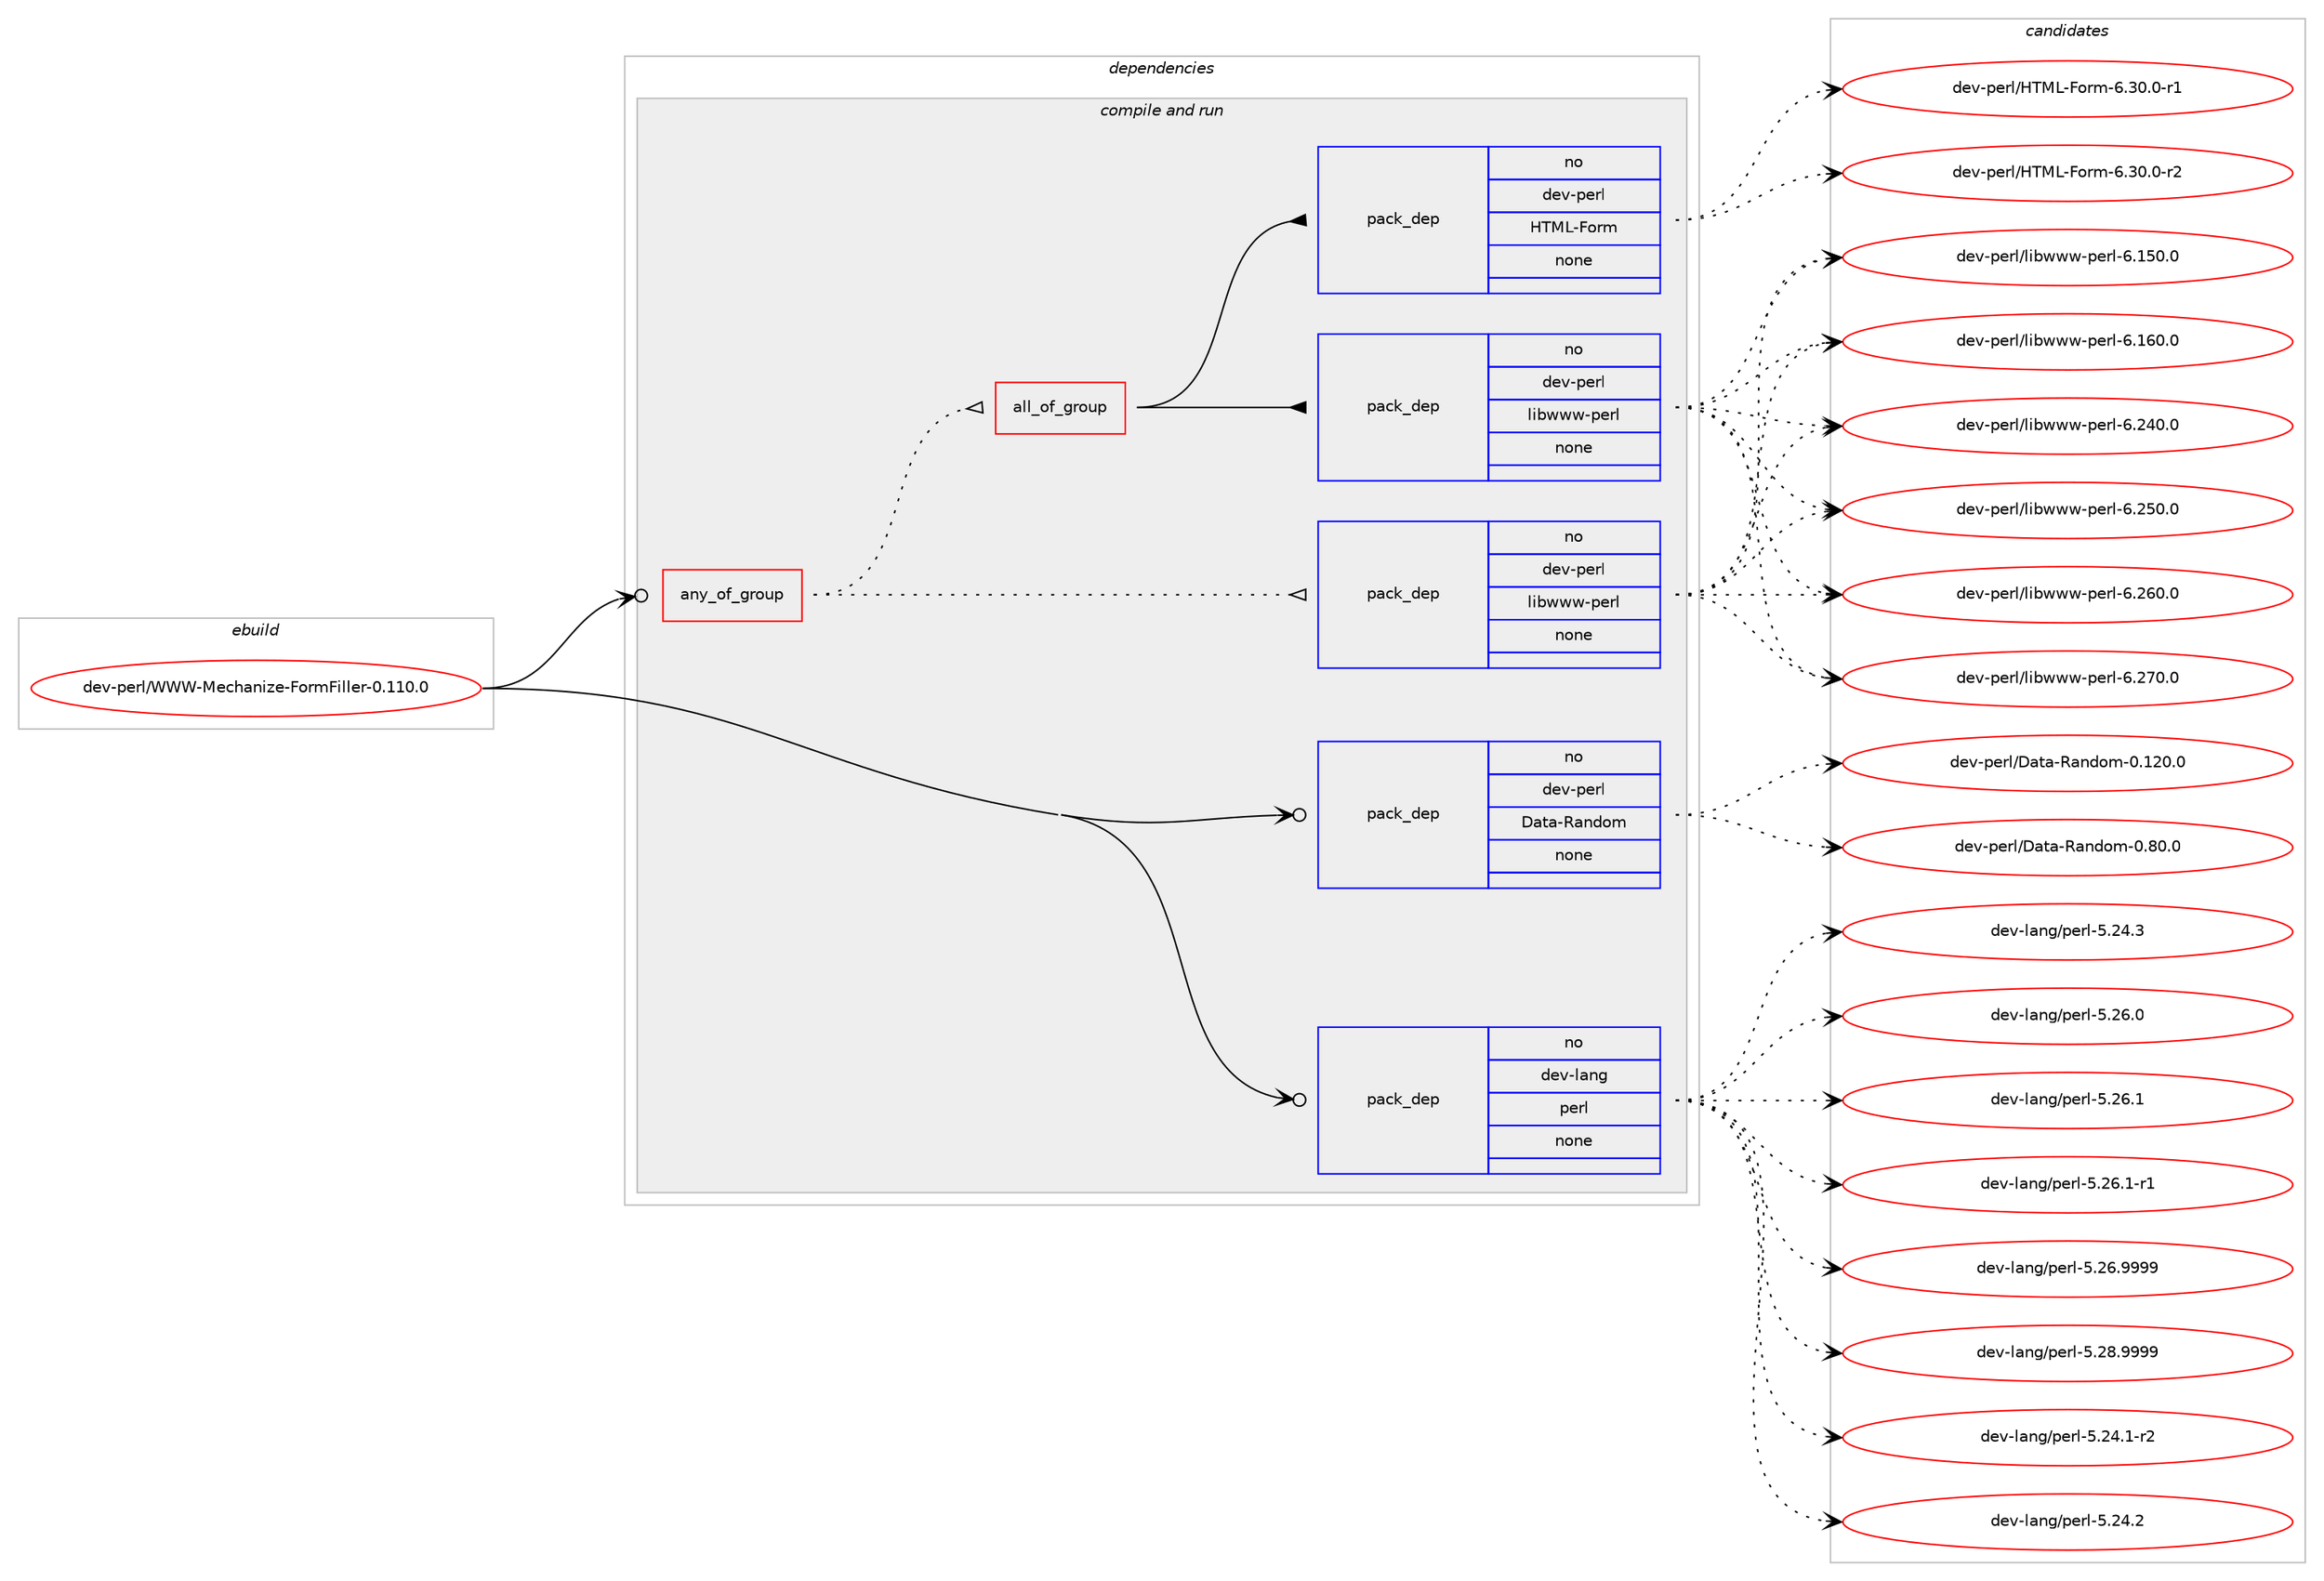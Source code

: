 digraph prolog {

# *************
# Graph options
# *************

newrank=true;
concentrate=true;
compound=true;
graph [rankdir=LR,fontname=Helvetica,fontsize=10,ranksep=1.5];#, ranksep=2.5, nodesep=0.2];
edge  [arrowhead=vee];
node  [fontname=Helvetica,fontsize=10];

# **********
# The ebuild
# **********

subgraph cluster_leftcol {
color=gray;
rank=same;
label=<<i>ebuild</i>>;
id [label="dev-perl/WWW-Mechanize-FormFiller-0.110.0", color=red, width=4, href="../dev-perl/WWW-Mechanize-FormFiller-0.110.0.svg"];
}

# ****************
# The dependencies
# ****************

subgraph cluster_midcol {
color=gray;
label=<<i>dependencies</i>>;
subgraph cluster_compile {
fillcolor="#eeeeee";
style=filled;
label=<<i>compile</i>>;
}
subgraph cluster_compileandrun {
fillcolor="#eeeeee";
style=filled;
label=<<i>compile and run</i>>;
subgraph any3657 {
dependency140521 [label=<<TABLE BORDER="0" CELLBORDER="1" CELLSPACING="0" CELLPADDING="4"><TR><TD CELLPADDING="10">any_of_group</TD></TR></TABLE>>, shape=none, color=red];subgraph all40 {
dependency140522 [label=<<TABLE BORDER="0" CELLBORDER="1" CELLSPACING="0" CELLPADDING="4"><TR><TD CELLPADDING="10">all_of_group</TD></TR></TABLE>>, shape=none, color=red];subgraph pack108607 {
dependency140523 [label=<<TABLE BORDER="0" CELLBORDER="1" CELLSPACING="0" CELLPADDING="4" WIDTH="220"><TR><TD ROWSPAN="6" CELLPADDING="30">pack_dep</TD></TR><TR><TD WIDTH="110">no</TD></TR><TR><TD>dev-perl</TD></TR><TR><TD>libwww-perl</TD></TR><TR><TD>none</TD></TR><TR><TD></TD></TR></TABLE>>, shape=none, color=blue];
}
dependency140522:e -> dependency140523:w [weight=20,style="solid",arrowhead="inv"];
subgraph pack108608 {
dependency140524 [label=<<TABLE BORDER="0" CELLBORDER="1" CELLSPACING="0" CELLPADDING="4" WIDTH="220"><TR><TD ROWSPAN="6" CELLPADDING="30">pack_dep</TD></TR><TR><TD WIDTH="110">no</TD></TR><TR><TD>dev-perl</TD></TR><TR><TD>HTML-Form</TD></TR><TR><TD>none</TD></TR><TR><TD></TD></TR></TABLE>>, shape=none, color=blue];
}
dependency140522:e -> dependency140524:w [weight=20,style="solid",arrowhead="inv"];
}
dependency140521:e -> dependency140522:w [weight=20,style="dotted",arrowhead="oinv"];
subgraph pack108609 {
dependency140525 [label=<<TABLE BORDER="0" CELLBORDER="1" CELLSPACING="0" CELLPADDING="4" WIDTH="220"><TR><TD ROWSPAN="6" CELLPADDING="30">pack_dep</TD></TR><TR><TD WIDTH="110">no</TD></TR><TR><TD>dev-perl</TD></TR><TR><TD>libwww-perl</TD></TR><TR><TD>none</TD></TR><TR><TD></TD></TR></TABLE>>, shape=none, color=blue];
}
dependency140521:e -> dependency140525:w [weight=20,style="dotted",arrowhead="oinv"];
}
id:e -> dependency140521:w [weight=20,style="solid",arrowhead="odotvee"];
subgraph pack108610 {
dependency140526 [label=<<TABLE BORDER="0" CELLBORDER="1" CELLSPACING="0" CELLPADDING="4" WIDTH="220"><TR><TD ROWSPAN="6" CELLPADDING="30">pack_dep</TD></TR><TR><TD WIDTH="110">no</TD></TR><TR><TD>dev-lang</TD></TR><TR><TD>perl</TD></TR><TR><TD>none</TD></TR><TR><TD></TD></TR></TABLE>>, shape=none, color=blue];
}
id:e -> dependency140526:w [weight=20,style="solid",arrowhead="odotvee"];
subgraph pack108611 {
dependency140527 [label=<<TABLE BORDER="0" CELLBORDER="1" CELLSPACING="0" CELLPADDING="4" WIDTH="220"><TR><TD ROWSPAN="6" CELLPADDING="30">pack_dep</TD></TR><TR><TD WIDTH="110">no</TD></TR><TR><TD>dev-perl</TD></TR><TR><TD>Data-Random</TD></TR><TR><TD>none</TD></TR><TR><TD></TD></TR></TABLE>>, shape=none, color=blue];
}
id:e -> dependency140527:w [weight=20,style="solid",arrowhead="odotvee"];
}
subgraph cluster_run {
fillcolor="#eeeeee";
style=filled;
label=<<i>run</i>>;
}
}

# **************
# The candidates
# **************

subgraph cluster_choices {
rank=same;
color=gray;
label=<<i>candidates</i>>;

subgraph choice108607 {
color=black;
nodesep=1;
choice100101118451121011141084710810598119119119451121011141084554464953484648 [label="dev-perl/libwww-perl-6.150.0", color=red, width=4,href="../dev-perl/libwww-perl-6.150.0.svg"];
choice100101118451121011141084710810598119119119451121011141084554464954484648 [label="dev-perl/libwww-perl-6.160.0", color=red, width=4,href="../dev-perl/libwww-perl-6.160.0.svg"];
choice100101118451121011141084710810598119119119451121011141084554465052484648 [label="dev-perl/libwww-perl-6.240.0", color=red, width=4,href="../dev-perl/libwww-perl-6.240.0.svg"];
choice100101118451121011141084710810598119119119451121011141084554465053484648 [label="dev-perl/libwww-perl-6.250.0", color=red, width=4,href="../dev-perl/libwww-perl-6.250.0.svg"];
choice100101118451121011141084710810598119119119451121011141084554465054484648 [label="dev-perl/libwww-perl-6.260.0", color=red, width=4,href="../dev-perl/libwww-perl-6.260.0.svg"];
choice100101118451121011141084710810598119119119451121011141084554465055484648 [label="dev-perl/libwww-perl-6.270.0", color=red, width=4,href="../dev-perl/libwww-perl-6.270.0.svg"];
dependency140523:e -> choice100101118451121011141084710810598119119119451121011141084554464953484648:w [style=dotted,weight="100"];
dependency140523:e -> choice100101118451121011141084710810598119119119451121011141084554464954484648:w [style=dotted,weight="100"];
dependency140523:e -> choice100101118451121011141084710810598119119119451121011141084554465052484648:w [style=dotted,weight="100"];
dependency140523:e -> choice100101118451121011141084710810598119119119451121011141084554465053484648:w [style=dotted,weight="100"];
dependency140523:e -> choice100101118451121011141084710810598119119119451121011141084554465054484648:w [style=dotted,weight="100"];
dependency140523:e -> choice100101118451121011141084710810598119119119451121011141084554465055484648:w [style=dotted,weight="100"];
}
subgraph choice108608 {
color=black;
nodesep=1;
choice1001011184511210111410847728477764570111114109455446514846484511449 [label="dev-perl/HTML-Form-6.30.0-r1", color=red, width=4,href="../dev-perl/HTML-Form-6.30.0-r1.svg"];
choice1001011184511210111410847728477764570111114109455446514846484511450 [label="dev-perl/HTML-Form-6.30.0-r2", color=red, width=4,href="../dev-perl/HTML-Form-6.30.0-r2.svg"];
dependency140524:e -> choice1001011184511210111410847728477764570111114109455446514846484511449:w [style=dotted,weight="100"];
dependency140524:e -> choice1001011184511210111410847728477764570111114109455446514846484511450:w [style=dotted,weight="100"];
}
subgraph choice108609 {
color=black;
nodesep=1;
choice100101118451121011141084710810598119119119451121011141084554464953484648 [label="dev-perl/libwww-perl-6.150.0", color=red, width=4,href="../dev-perl/libwww-perl-6.150.0.svg"];
choice100101118451121011141084710810598119119119451121011141084554464954484648 [label="dev-perl/libwww-perl-6.160.0", color=red, width=4,href="../dev-perl/libwww-perl-6.160.0.svg"];
choice100101118451121011141084710810598119119119451121011141084554465052484648 [label="dev-perl/libwww-perl-6.240.0", color=red, width=4,href="../dev-perl/libwww-perl-6.240.0.svg"];
choice100101118451121011141084710810598119119119451121011141084554465053484648 [label="dev-perl/libwww-perl-6.250.0", color=red, width=4,href="../dev-perl/libwww-perl-6.250.0.svg"];
choice100101118451121011141084710810598119119119451121011141084554465054484648 [label="dev-perl/libwww-perl-6.260.0", color=red, width=4,href="../dev-perl/libwww-perl-6.260.0.svg"];
choice100101118451121011141084710810598119119119451121011141084554465055484648 [label="dev-perl/libwww-perl-6.270.0", color=red, width=4,href="../dev-perl/libwww-perl-6.270.0.svg"];
dependency140525:e -> choice100101118451121011141084710810598119119119451121011141084554464953484648:w [style=dotted,weight="100"];
dependency140525:e -> choice100101118451121011141084710810598119119119451121011141084554464954484648:w [style=dotted,weight="100"];
dependency140525:e -> choice100101118451121011141084710810598119119119451121011141084554465052484648:w [style=dotted,weight="100"];
dependency140525:e -> choice100101118451121011141084710810598119119119451121011141084554465053484648:w [style=dotted,weight="100"];
dependency140525:e -> choice100101118451121011141084710810598119119119451121011141084554465054484648:w [style=dotted,weight="100"];
dependency140525:e -> choice100101118451121011141084710810598119119119451121011141084554465055484648:w [style=dotted,weight="100"];
}
subgraph choice108610 {
color=black;
nodesep=1;
choice100101118451089711010347112101114108455346505246494511450 [label="dev-lang/perl-5.24.1-r2", color=red, width=4,href="../dev-lang/perl-5.24.1-r2.svg"];
choice10010111845108971101034711210111410845534650524650 [label="dev-lang/perl-5.24.2", color=red, width=4,href="../dev-lang/perl-5.24.2.svg"];
choice10010111845108971101034711210111410845534650524651 [label="dev-lang/perl-5.24.3", color=red, width=4,href="../dev-lang/perl-5.24.3.svg"];
choice10010111845108971101034711210111410845534650544648 [label="dev-lang/perl-5.26.0", color=red, width=4,href="../dev-lang/perl-5.26.0.svg"];
choice10010111845108971101034711210111410845534650544649 [label="dev-lang/perl-5.26.1", color=red, width=4,href="../dev-lang/perl-5.26.1.svg"];
choice100101118451089711010347112101114108455346505446494511449 [label="dev-lang/perl-5.26.1-r1", color=red, width=4,href="../dev-lang/perl-5.26.1-r1.svg"];
choice10010111845108971101034711210111410845534650544657575757 [label="dev-lang/perl-5.26.9999", color=red, width=4,href="../dev-lang/perl-5.26.9999.svg"];
choice10010111845108971101034711210111410845534650564657575757 [label="dev-lang/perl-5.28.9999", color=red, width=4,href="../dev-lang/perl-5.28.9999.svg"];
dependency140526:e -> choice100101118451089711010347112101114108455346505246494511450:w [style=dotted,weight="100"];
dependency140526:e -> choice10010111845108971101034711210111410845534650524650:w [style=dotted,weight="100"];
dependency140526:e -> choice10010111845108971101034711210111410845534650524651:w [style=dotted,weight="100"];
dependency140526:e -> choice10010111845108971101034711210111410845534650544648:w [style=dotted,weight="100"];
dependency140526:e -> choice10010111845108971101034711210111410845534650544649:w [style=dotted,weight="100"];
dependency140526:e -> choice100101118451089711010347112101114108455346505446494511449:w [style=dotted,weight="100"];
dependency140526:e -> choice10010111845108971101034711210111410845534650544657575757:w [style=dotted,weight="100"];
dependency140526:e -> choice10010111845108971101034711210111410845534650564657575757:w [style=dotted,weight="100"];
}
subgraph choice108611 {
color=black;
nodesep=1;
choice10010111845112101114108476897116974582971101001111094548464950484648 [label="dev-perl/Data-Random-0.120.0", color=red, width=4,href="../dev-perl/Data-Random-0.120.0.svg"];
choice100101118451121011141084768971169745829711010011110945484656484648 [label="dev-perl/Data-Random-0.80.0", color=red, width=4,href="../dev-perl/Data-Random-0.80.0.svg"];
dependency140527:e -> choice10010111845112101114108476897116974582971101001111094548464950484648:w [style=dotted,weight="100"];
dependency140527:e -> choice100101118451121011141084768971169745829711010011110945484656484648:w [style=dotted,weight="100"];
}
}

}
